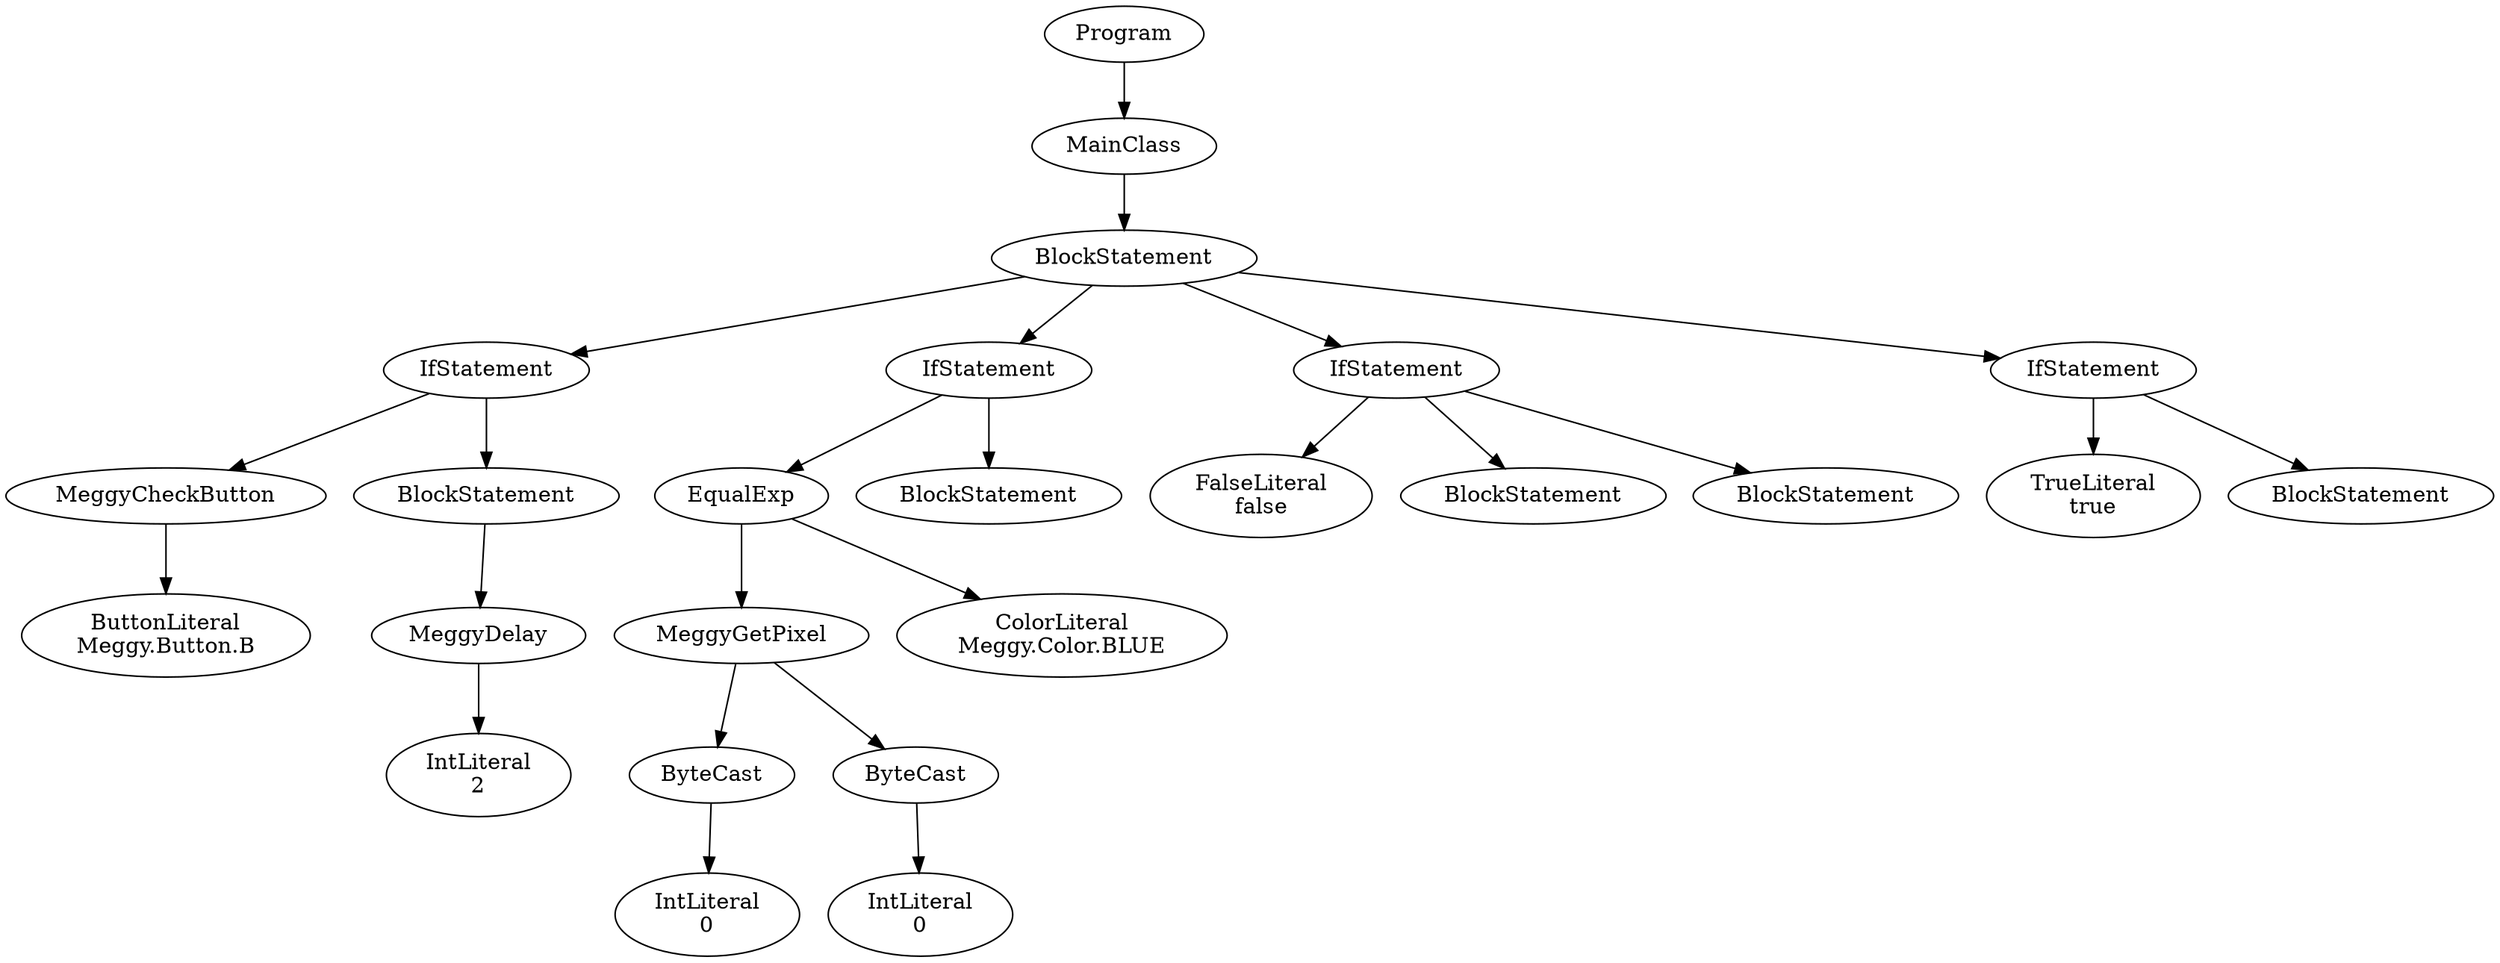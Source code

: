 digraph ASTGraph {
0 [ label="Program" ];
1 [ label="MainClass" ];
0 -> 1
2 [ label="BlockStatement" ];
1 -> 2
3 [ label="IfStatement" ];
2 -> 3
4 [ label="MeggyCheckButton" ];
3 -> 4
5 [ label="ButtonLiteral\nMeggy.Button.B" ];
4 -> 5
6 [ label="BlockStatement" ];
3 -> 6
7 [ label="MeggyDelay" ];
6 -> 7
8 [ label="IntLiteral\n2" ];
7 -> 8
9 [ label="IfStatement" ];
2 -> 9
10 [ label="EqualExp" ];
9 -> 10
11 [ label="MeggyGetPixel" ];
10 -> 11
12 [ label="ByteCast" ];
11 -> 12
13 [ label="IntLiteral\n0" ];
12 -> 13
14 [ label="ByteCast" ];
11 -> 14
15 [ label="IntLiteral\n0" ];
14 -> 15
16 [ label="ColorLiteral\nMeggy.Color.BLUE" ];
10 -> 16
17 [ label="BlockStatement" ];
9 -> 17
18 [ label="IfStatement" ];
2 -> 18
19 [ label="FalseLiteral\nfalse" ];
18 -> 19
20 [ label="BlockStatement" ];
18 -> 20
21 [ label="BlockStatement" ];
18 -> 21
22 [ label="IfStatement" ];
2 -> 22
23 [ label="TrueLiteral\ntrue" ];
22 -> 23
24 [ label="BlockStatement" ];
22 -> 24
}
